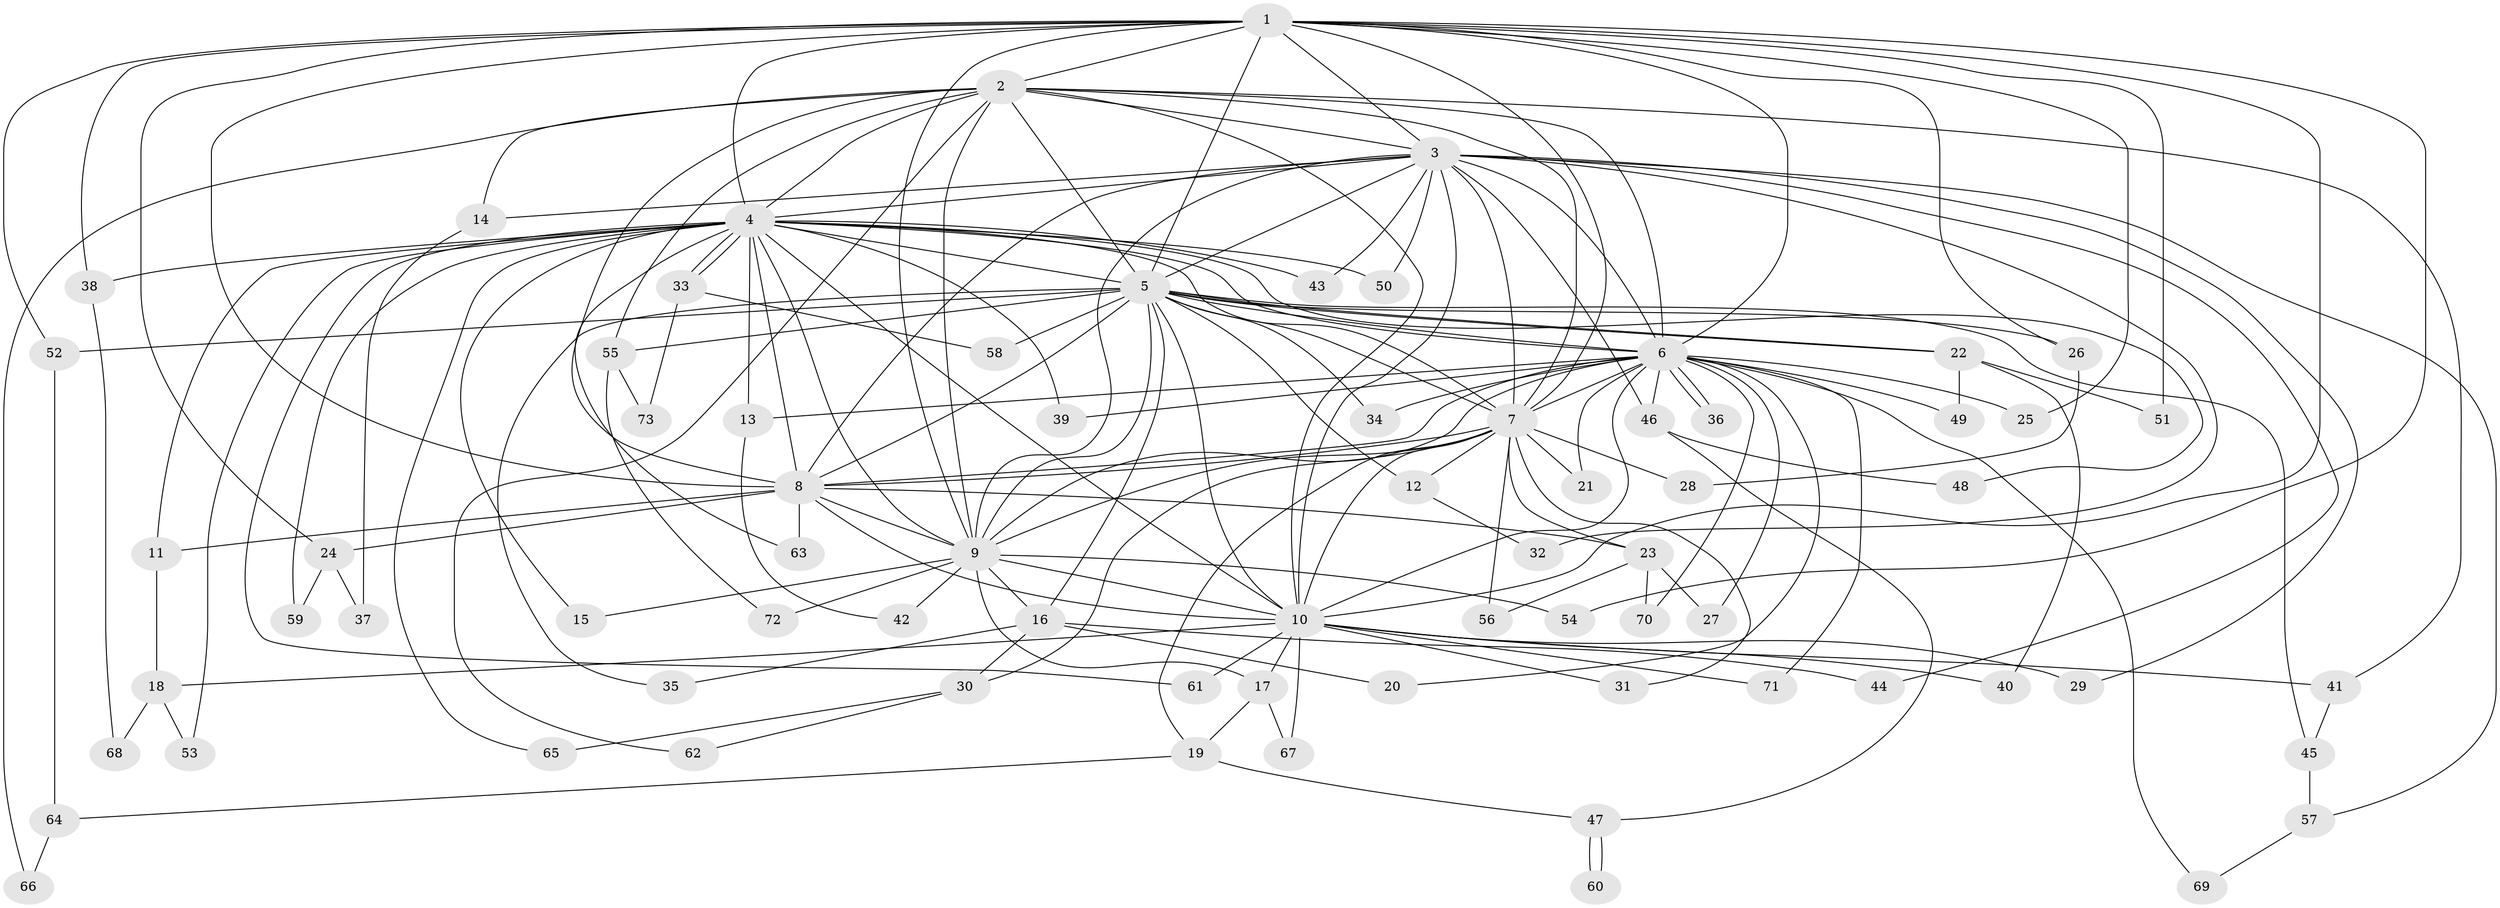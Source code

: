 // Generated by graph-tools (version 1.1) at 2025/49/03/09/25 03:49:28]
// undirected, 73 vertices, 171 edges
graph export_dot {
graph [start="1"]
  node [color=gray90,style=filled];
  1;
  2;
  3;
  4;
  5;
  6;
  7;
  8;
  9;
  10;
  11;
  12;
  13;
  14;
  15;
  16;
  17;
  18;
  19;
  20;
  21;
  22;
  23;
  24;
  25;
  26;
  27;
  28;
  29;
  30;
  31;
  32;
  33;
  34;
  35;
  36;
  37;
  38;
  39;
  40;
  41;
  42;
  43;
  44;
  45;
  46;
  47;
  48;
  49;
  50;
  51;
  52;
  53;
  54;
  55;
  56;
  57;
  58;
  59;
  60;
  61;
  62;
  63;
  64;
  65;
  66;
  67;
  68;
  69;
  70;
  71;
  72;
  73;
  1 -- 2;
  1 -- 3;
  1 -- 4;
  1 -- 5;
  1 -- 6;
  1 -- 7;
  1 -- 8;
  1 -- 9;
  1 -- 10;
  1 -- 24;
  1 -- 25;
  1 -- 26;
  1 -- 38;
  1 -- 51;
  1 -- 52;
  1 -- 54;
  2 -- 3;
  2 -- 4;
  2 -- 5;
  2 -- 6;
  2 -- 7;
  2 -- 8;
  2 -- 9;
  2 -- 10;
  2 -- 14;
  2 -- 41;
  2 -- 55;
  2 -- 62;
  2 -- 66;
  3 -- 4;
  3 -- 5;
  3 -- 6;
  3 -- 7;
  3 -- 8;
  3 -- 9;
  3 -- 10;
  3 -- 14;
  3 -- 29;
  3 -- 32;
  3 -- 43;
  3 -- 44;
  3 -- 46;
  3 -- 50;
  3 -- 57;
  4 -- 5;
  4 -- 6;
  4 -- 7;
  4 -- 8;
  4 -- 9;
  4 -- 10;
  4 -- 11;
  4 -- 13;
  4 -- 15;
  4 -- 33;
  4 -- 33;
  4 -- 38;
  4 -- 39;
  4 -- 43;
  4 -- 48;
  4 -- 50;
  4 -- 53;
  4 -- 59;
  4 -- 61;
  4 -- 63;
  4 -- 65;
  5 -- 6;
  5 -- 7;
  5 -- 8;
  5 -- 9;
  5 -- 10;
  5 -- 12;
  5 -- 16;
  5 -- 22;
  5 -- 22;
  5 -- 26;
  5 -- 34;
  5 -- 35;
  5 -- 45;
  5 -- 52;
  5 -- 55;
  5 -- 58;
  6 -- 7;
  6 -- 8;
  6 -- 9;
  6 -- 10;
  6 -- 13;
  6 -- 20;
  6 -- 21;
  6 -- 25;
  6 -- 27;
  6 -- 34;
  6 -- 36;
  6 -- 36;
  6 -- 39;
  6 -- 46;
  6 -- 49;
  6 -- 69;
  6 -- 70;
  6 -- 71;
  7 -- 8;
  7 -- 9;
  7 -- 10;
  7 -- 12;
  7 -- 19;
  7 -- 21;
  7 -- 23;
  7 -- 28;
  7 -- 30;
  7 -- 31;
  7 -- 56;
  8 -- 9;
  8 -- 10;
  8 -- 11;
  8 -- 23;
  8 -- 24;
  8 -- 63;
  9 -- 10;
  9 -- 15;
  9 -- 16;
  9 -- 17;
  9 -- 42;
  9 -- 54;
  9 -- 72;
  10 -- 17;
  10 -- 18;
  10 -- 29;
  10 -- 31;
  10 -- 40;
  10 -- 41;
  10 -- 61;
  10 -- 67;
  10 -- 71;
  11 -- 18;
  12 -- 32;
  13 -- 42;
  14 -- 37;
  16 -- 20;
  16 -- 30;
  16 -- 35;
  16 -- 44;
  17 -- 19;
  17 -- 67;
  18 -- 53;
  18 -- 68;
  19 -- 47;
  19 -- 64;
  22 -- 40;
  22 -- 49;
  22 -- 51;
  23 -- 27;
  23 -- 56;
  23 -- 70;
  24 -- 37;
  24 -- 59;
  26 -- 28;
  30 -- 62;
  30 -- 65;
  33 -- 58;
  33 -- 73;
  38 -- 68;
  41 -- 45;
  45 -- 57;
  46 -- 47;
  46 -- 48;
  47 -- 60;
  47 -- 60;
  52 -- 64;
  55 -- 72;
  55 -- 73;
  57 -- 69;
  64 -- 66;
}
